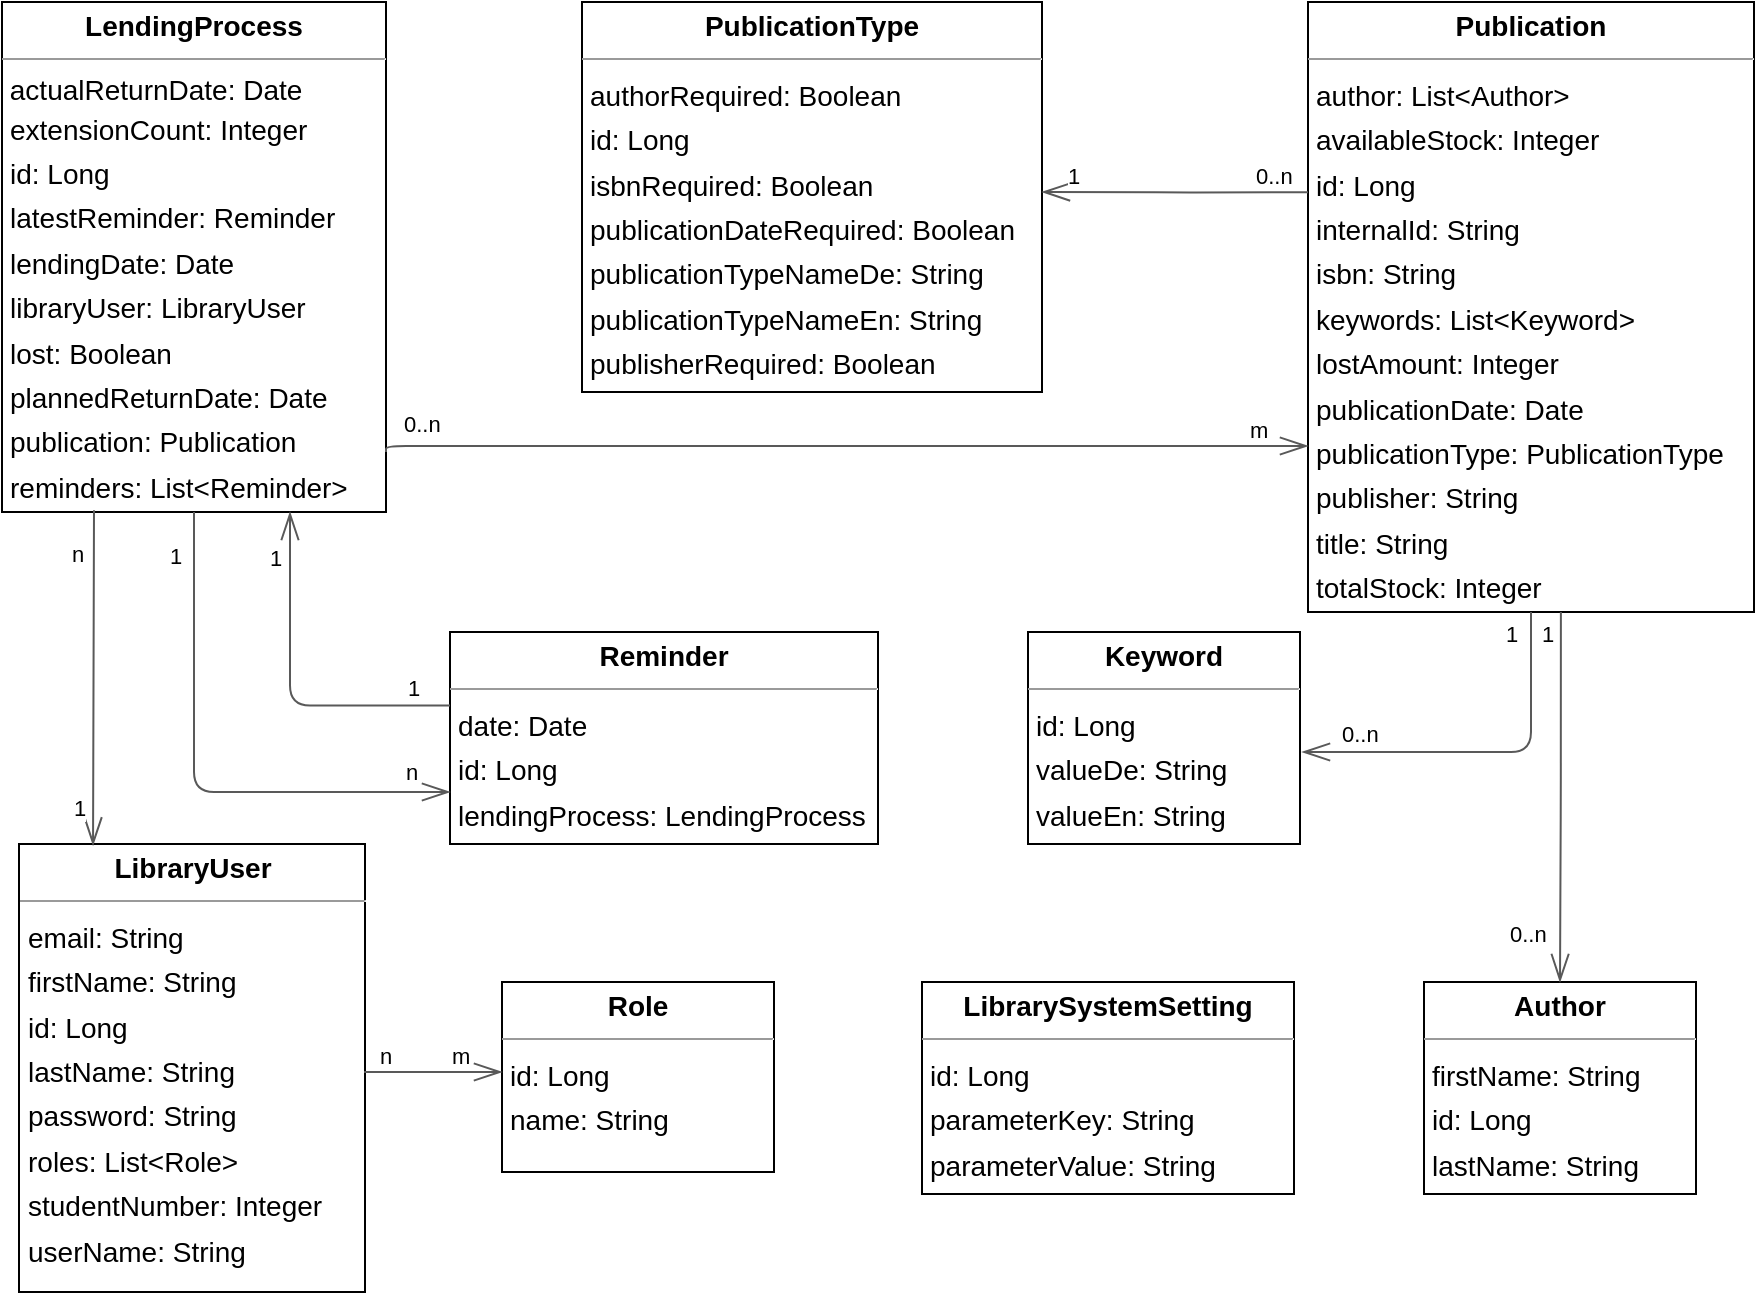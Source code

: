 <mxfile version="20.5.3" type="device"><diagram id="C5RBs43oDa-KdzZeNtuy" name="Page-1"><mxGraphModel dx="3671" dy="2677" grid="0" gridSize="10" guides="0" tooltips="1" connect="1" arrows="1" fold="1" page="1" pageScale="1" pageWidth="827" pageHeight="1169" math="0" shadow="0"><root><mxCell id="WIyWlLk6GJQsqaUBKTNV-0"/><mxCell id="WIyWlLk6GJQsqaUBKTNV-1" parent="WIyWlLk6GJQsqaUBKTNV-0"/><mxCell id="5ZaeAtc55PhughV0wH-k-0" value="&lt;p style=&quot;margin:0px;margin-top:4px;text-align:center;&quot;&gt;&lt;b&gt;Author&lt;/b&gt;&lt;/p&gt;&lt;hr size=&quot;1&quot;&gt;&lt;p style=&quot;margin:0 0 0 4px;line-height:1.6;&quot;&gt;firstName: String&lt;/p&gt;&lt;p style=&quot;margin:0 0 0 4px;line-height:1.6;&quot;&gt; id: Long&lt;br&gt; lastName: String&lt;/p&gt;" style="verticalAlign=top;align=left;overflow=fill;fontSize=14;fontFamily=Helvetica;html=1;rounded=0;shadow=0;comic=0;labelBackgroundColor=none;strokeWidth=1;" parent="WIyWlLk6GJQsqaUBKTNV-1" vertex="1"><mxGeometry x="651" y="425" width="136" height="106" as="geometry"/></mxCell><mxCell id="5ZaeAtc55PhughV0wH-k-1" value="&lt;p style=&quot;margin:0px;margin-top:4px;text-align:center;&quot;&gt;&lt;b&gt;Keyword&lt;/b&gt;&lt;/p&gt;&lt;hr size=&quot;1&quot;&gt;&lt;p style=&quot;margin:0 0 0 4px;line-height:1.6;&quot;&gt; id: Long&lt;br&gt; valueDe: String&lt;br&gt; valueEn: String&lt;/p&gt;" style="verticalAlign=top;align=left;overflow=fill;fontSize=14;fontFamily=Helvetica;html=1;rounded=0;shadow=0;comic=0;labelBackgroundColor=none;strokeWidth=1;" parent="WIyWlLk6GJQsqaUBKTNV-1" vertex="1"><mxGeometry x="453" y="250" width="136" height="106" as="geometry"/></mxCell><mxCell id="5ZaeAtc55PhughV0wH-k-2" value="&lt;p style=&quot;margin:0px;margin-top:4px;text-align:center;&quot;&gt;&lt;b&gt;LibraryUser&lt;/b&gt;&lt;/p&gt;&lt;hr size=&quot;1&quot;&gt;&lt;p style=&quot;margin:0 0 0 4px;line-height:1.6;&quot;&gt;email: String &lt;/p&gt;&lt;p style=&quot;margin:0 0 0 4px;line-height:1.6;&quot;&gt;firstName: String&lt;/p&gt;&lt;p style=&quot;margin:0 0 0 4px;line-height:1.6;&quot;&gt;id: Long&lt;/p&gt;&lt;p style=&quot;margin:0 0 0 4px;line-height:1.6;&quot;&gt;lastName: String&lt;/p&gt;&lt;p style=&quot;margin:0 0 0 4px;line-height:1.6;&quot;&gt;password: String&lt;/p&gt;&lt;p style=&quot;margin:0 0 0 4px;line-height:1.6;&quot;&gt;roles: List&amp;lt;Role&amp;gt;&lt;/p&gt;&lt;p style=&quot;margin:0 0 0 4px;line-height:1.6;&quot;&gt; studentNumber: Integer&lt;br&gt; userName: String&lt;/p&gt;" style="verticalAlign=top;align=left;overflow=fill;fontSize=14;fontFamily=Helvetica;html=1;rounded=0;shadow=0;comic=0;labelBackgroundColor=none;strokeWidth=1;" parent="WIyWlLk6GJQsqaUBKTNV-1" vertex="1"><mxGeometry x="-51.5" y="356" width="173" height="224" as="geometry"/></mxCell><mxCell id="5ZaeAtc55PhughV0wH-k-3" value="&lt;p style=&quot;margin:0px;margin-top:4px;text-align:center;&quot;&gt;&lt;b&gt;LendingProcess&lt;/b&gt;&lt;/p&gt;&lt;hr size=&quot;1&quot;&gt;&lt;div&gt;&amp;nbsp;actualReturnDate: Date &lt;/div&gt;&lt;p style=&quot;margin:0 0 0 4px;line-height:1.6;&quot;&gt;extensionCount: Integer&lt;/p&gt;&lt;p style=&quot;margin:0 0 0 4px;line-height:1.6;&quot;&gt;id: Long&lt;/p&gt;&lt;p style=&quot;margin:0 0 0 4px;line-height:1.6;&quot;&gt;latestReminder: Reminder&lt;/p&gt;&lt;p style=&quot;margin:0 0 0 4px;line-height:1.6;&quot;&gt;lendingDate: Date&lt;/p&gt;&lt;p style=&quot;margin:0 0 0 4px;line-height:1.6;&quot;&gt;libraryUser: LibraryUser&lt;/p&gt;&lt;p style=&quot;margin:0 0 0 4px;line-height:1.6;&quot;&gt;lost: Boolean&lt;/p&gt;&lt;p style=&quot;margin:0 0 0 4px;line-height:1.6;&quot;&gt;plannedReturnDate: Date&lt;/p&gt;&lt;p style=&quot;margin:0 0 0 4px;line-height:1.6;&quot;&gt;publication: Publication&lt;/p&gt;&lt;p style=&quot;margin:0 0 0 4px;line-height:1.6;&quot;&gt;reminders: List&amp;lt;Reminder&amp;gt;&lt;/p&gt;&lt;p style=&quot;margin:0 0 0 4px;line-height:1.6;&quot;&gt;returned: Boolean&lt;/p&gt;" style="verticalAlign=top;align=left;overflow=fill;fontSize=14;fontFamily=Helvetica;html=1;rounded=0;shadow=0;comic=0;labelBackgroundColor=none;strokeWidth=1;" parent="WIyWlLk6GJQsqaUBKTNV-1" vertex="1"><mxGeometry x="-60" y="-65" width="192" height="255" as="geometry"/></mxCell><mxCell id="5ZaeAtc55PhughV0wH-k-5" value="&lt;p style=&quot;margin:0px;margin-top:4px;text-align:center;&quot;&gt;&lt;b&gt;LibrarySystemSetting&lt;/b&gt;&lt;/p&gt;&lt;hr size=&quot;1&quot;/&gt;&lt;p style=&quot;margin:0 0 0 4px;line-height:1.6;&quot;&gt; id: Long&lt;br/&gt; parameterKey: String&lt;br/&gt; parameterValue: String&lt;/p&gt;" style="verticalAlign=top;align=left;overflow=fill;fontSize=14;fontFamily=Helvetica;html=1;rounded=0;shadow=0;comic=0;labelBackgroundColor=none;strokeWidth=1;" parent="WIyWlLk6GJQsqaUBKTNV-1" vertex="1"><mxGeometry x="400" y="425" width="186" height="106" as="geometry"/></mxCell><mxCell id="5ZaeAtc55PhughV0wH-k-6" value="&lt;p style=&quot;margin:0px;margin-top:4px;text-align:center;&quot;&gt;&lt;b&gt;Publication&lt;/b&gt;&lt;/p&gt;&lt;hr size=&quot;1&quot;&gt;&lt;p style=&quot;margin:0 0 0 4px;line-height:1.6;&quot;&gt;author: List&amp;lt;Author&amp;gt;&lt;/p&gt;&lt;p style=&quot;margin:0 0 0 4px;line-height:1.6;&quot;&gt;availableStock: Integer&lt;/p&gt;&lt;p style=&quot;margin:0 0 0 4px;line-height:1.6;&quot;&gt;id: Long&lt;/p&gt;&lt;p style=&quot;margin:0 0 0 4px;line-height:1.6;&quot;&gt;internalId: String&lt;/p&gt;&lt;p style=&quot;margin:0 0 0 4px;line-height:1.6;&quot;&gt;isbn: String&lt;/p&gt;&lt;p style=&quot;margin:0 0 0 4px;line-height:1.6;&quot;&gt;keywords: List&amp;lt;Keyword&amp;gt;&lt;/p&gt;&lt;p style=&quot;margin:0 0 0 4px;line-height:1.6;&quot;&gt;lostAmount: Integer&lt;/p&gt;&lt;p style=&quot;margin:0 0 0 4px;line-height:1.6;&quot;&gt;publicationDate: Date&lt;/p&gt;&lt;p style=&quot;margin:0 0 0 4px;line-height:1.6;&quot;&gt; publicationType: PublicationType&lt;/p&gt;&lt;p style=&quot;margin:0 0 0 4px;line-height:1.6;&quot;&gt;publisher: String&lt;/p&gt;&lt;p style=&quot;margin:0 0 0 4px;line-height:1.6;&quot;&gt;title: String&lt;/p&gt;&lt;p style=&quot;margin:0 0 0 4px;line-height:1.6;&quot;&gt;totalStock: Integer&lt;br&gt;&lt;br&gt;&lt;/p&gt;" style="verticalAlign=top;align=left;overflow=fill;fontSize=14;fontFamily=Helvetica;html=1;rounded=0;shadow=0;comic=0;labelBackgroundColor=none;strokeWidth=1;" parent="WIyWlLk6GJQsqaUBKTNV-1" vertex="1"><mxGeometry x="593" y="-65" width="223" height="305" as="geometry"/></mxCell><mxCell id="5ZaeAtc55PhughV0wH-k-7" value="&lt;p style=&quot;margin:0px;margin-top:4px;text-align:center;&quot;&gt;&lt;b&gt;PublicationType&lt;/b&gt;&lt;/p&gt;&lt;hr size=&quot;1&quot;&gt;&lt;p style=&quot;margin:0 0 0 4px;line-height:1.6;&quot;&gt;authorRequired: Boolean&lt;/p&gt;&lt;p style=&quot;margin:0 0 0 4px;line-height:1.6;&quot;&gt;id: Long&lt;/p&gt;&lt;p style=&quot;margin:0 0 0 4px;line-height:1.6;&quot;&gt;isbnRequired: Boolean&lt;/p&gt;&lt;p style=&quot;margin:0 0 0 4px;line-height:1.6;&quot;&gt;publicationDateRequired: Boolean&lt;/p&gt;&lt;p style=&quot;margin:0 0 0 4px;line-height:1.6;&quot;&gt;publicationTypeNameDe: String&lt;/p&gt;&lt;p style=&quot;margin:0 0 0 4px;line-height:1.6;&quot;&gt;publicationTypeNameEn: String&lt;br&gt; publisherRequired: Boolean&lt;br&gt;&lt;br&gt;&lt;/p&gt;" style="verticalAlign=top;align=left;overflow=fill;fontSize=14;fontFamily=Helvetica;html=1;rounded=0;shadow=0;comic=0;labelBackgroundColor=none;strokeWidth=1;" parent="WIyWlLk6GJQsqaUBKTNV-1" vertex="1"><mxGeometry x="230" y="-65" width="230" height="195" as="geometry"/></mxCell><mxCell id="5ZaeAtc55PhughV0wH-k-8" value="&lt;p style=&quot;margin:0px;margin-top:4px;text-align:center;&quot;&gt;&lt;b&gt;Reminder&lt;/b&gt;&lt;/p&gt;&lt;hr size=&quot;1&quot;&gt;&lt;p style=&quot;margin:0 0 0 4px;line-height:1.6;&quot;&gt;date: Date &lt;/p&gt;&lt;p style=&quot;margin:0 0 0 4px;line-height:1.6;&quot;&gt;id: Long&lt;br&gt; lendingProcess: LendingProcess&lt;br&gt;&lt;br&gt;&lt;/p&gt;" style="verticalAlign=top;align=left;overflow=fill;fontSize=14;fontFamily=Helvetica;html=1;rounded=0;shadow=0;comic=0;labelBackgroundColor=none;strokeWidth=1;" parent="WIyWlLk6GJQsqaUBKTNV-1" vertex="1"><mxGeometry x="164" y="250" width="214" height="106" as="geometry"/></mxCell><mxCell id="5ZaeAtc55PhughV0wH-k-9" value="&lt;p style=&quot;margin:0px;margin-top:4px;text-align:center;&quot;&gt;&lt;b&gt;Role&lt;/b&gt;&lt;/p&gt;&lt;hr size=&quot;1&quot;&gt;&lt;p style=&quot;margin:0 0 0 4px;line-height:1.6;&quot;&gt;id: Long&lt;/p&gt;&lt;p style=&quot;margin:0 0 0 4px;line-height:1.6;&quot;&gt; name: String&lt;br&gt;&lt;/p&gt;" style="verticalAlign=top;align=left;overflow=fill;fontSize=14;fontFamily=Helvetica;html=1;rounded=0;shadow=0;comic=0;labelBackgroundColor=none;strokeWidth=1;" parent="WIyWlLk6GJQsqaUBKTNV-1" vertex="1"><mxGeometry x="190" y="425" width="136" height="95" as="geometry"/></mxCell><mxCell id="5ZaeAtc55PhughV0wH-k-10" value="" style="html=1;rounded=1;edgeStyle=orthogonalEdgeStyle;dashed=0;startArrow=diamondThinstartSize=12;endArrow=openThin;endSize=12;strokeColor=#595959;" parent="WIyWlLk6GJQsqaUBKTNV-1" edge="1"><mxGeometry width="50" height="50" relative="1" as="geometry"><Array as="points"><mxPoint x="132" y="157"/></Array><mxPoint x="132" y="160" as="sourcePoint"/><mxPoint x="593" y="157.0" as="targetPoint"/></mxGeometry></mxCell><mxCell id="5ZaeAtc55PhughV0wH-k-11" value="m" style="edgeLabel;resizable=0;html=1;align=left;verticalAlign=top;strokeColor=default;" parent="5ZaeAtc55PhughV0wH-k-10" connectable="0" vertex="1"><mxGeometry x="562" y="136" as="geometry"/></mxCell><mxCell id="5ZaeAtc55PhughV0wH-k-12" value="0..n" style="edgeLabel;resizable=0;html=1;align=left;verticalAlign=top;strokeColor=default;" parent="5ZaeAtc55PhughV0wH-k-10" connectable="0" vertex="1"><mxGeometry x="139" y="133" as="geometry"/></mxCell><mxCell id="5ZaeAtc55PhughV0wH-k-13" value="" style="html=1;rounded=1;edgeStyle=orthogonalEdgeStyle;dashed=0;startArrow=diamondThinstartSize=12;endArrow=openThin;endSize=12;strokeColor=#595959;exitX=0.500;exitY=1.000;exitDx=0;exitDy=0;entryX=0;entryY=0.75;entryDx=0;entryDy=0;" parent="WIyWlLk6GJQsqaUBKTNV-1" source="5ZaeAtc55PhughV0wH-k-3" target="5ZaeAtc55PhughV0wH-k-8" edge="1"><mxGeometry width="50" height="50" relative="1" as="geometry"><Array as="points"><mxPoint x="36" y="330"/><mxPoint x="164" y="330"/></Array><mxPoint x="282" y="368" as="targetPoint"/></mxGeometry></mxCell><mxCell id="5ZaeAtc55PhughV0wH-k-14" value="" style="edgeLabel;resizable=0;html=1;align=left;verticalAlign=top;strokeColor=default;" parent="5ZaeAtc55PhughV0wH-k-13" connectable="0" vertex="1"><mxGeometry x="22" y="375" as="geometry"/></mxCell><mxCell id="5ZaeAtc55PhughV0wH-k-16" value="" style="html=1;rounded=1;edgeStyle=orthogonalEdgeStyle;dashed=0;startArrow=diamondThinstartSize=12;endArrow=openThin;endSize=12;strokeColor=#595959;" parent="WIyWlLk6GJQsqaUBKTNV-1" edge="1"><mxGeometry width="50" height="50" relative="1" as="geometry"><Array as="points"><mxPoint x="190" y="470"/></Array><mxPoint x="121" y="470" as="sourcePoint"/><mxPoint x="190" y="470" as="targetPoint"/></mxGeometry></mxCell><mxCell id="5ZaeAtc55PhughV0wH-k-17" value="n" style="edgeLabel;resizable=0;html=1;align=left;verticalAlign=top;strokeColor=default;" parent="5ZaeAtc55PhughV0wH-k-16" connectable="0" vertex="1"><mxGeometry x="127" y="449" as="geometry"/></mxCell><mxCell id="5ZaeAtc55PhughV0wH-k-18" value="m" style="edgeLabel;resizable=0;html=1;align=left;verticalAlign=top;strokeColor=default;" parent="5ZaeAtc55PhughV0wH-k-16" connectable="0" vertex="1"><mxGeometry x="163" y="449" as="geometry"/></mxCell><mxCell id="5ZaeAtc55PhughV0wH-k-19" value="" style="html=1;rounded=1;edgeStyle=orthogonalEdgeStyle;dashed=0;startArrow=diamondThinstartSize=12;endArrow=openThin;endSize=12;strokeColor=#595959;exitX=0.567;exitY=1.000;exitDx=0;exitDy=0;entryX=0.5;entryY=0;entryDx=0;entryDy=0;" parent="WIyWlLk6GJQsqaUBKTNV-1" source="5ZaeAtc55PhughV0wH-k-6" target="5ZaeAtc55PhughV0wH-k-0" edge="1"><mxGeometry width="50" height="50" relative="1" as="geometry"><Array as="points"/></mxGeometry></mxCell><mxCell id="5ZaeAtc55PhughV0wH-k-20" value="1" style="edgeLabel;resizable=0;html=1;align=left;verticalAlign=top;strokeColor=default;" parent="5ZaeAtc55PhughV0wH-k-19" connectable="0" vertex="1"><mxGeometry x="708" y="238" as="geometry"/></mxCell><mxCell id="5ZaeAtc55PhughV0wH-k-21" value="0..n" style="edgeLabel;resizable=0;html=1;align=left;verticalAlign=top;strokeColor=default;" parent="5ZaeAtc55PhughV0wH-k-19" connectable="0" vertex="1"><mxGeometry x="692" y="388" as="geometry"/></mxCell><mxCell id="5ZaeAtc55PhughV0wH-k-22" value="" style="html=1;rounded=1;edgeStyle=orthogonalEdgeStyle;dashed=0;startArrow=diamondThinstartSize=12;endArrow=openThin;endSize=12;strokeColor=#595959;exitX=0.500;exitY=1.000;exitDx=0;exitDy=0;" parent="WIyWlLk6GJQsqaUBKTNV-1" source="5ZaeAtc55PhughV0wH-k-6" edge="1"><mxGeometry width="50" height="50" relative="1" as="geometry"><Array as="points"><mxPoint x="705" y="310"/></Array><mxPoint x="590.0" y="310" as="targetPoint"/></mxGeometry></mxCell><mxCell id="5ZaeAtc55PhughV0wH-k-23" value="1" style="edgeLabel;resizable=0;html=1;align=left;verticalAlign=top;strokeColor=default;" parent="5ZaeAtc55PhughV0wH-k-22" connectable="0" vertex="1"><mxGeometry x="690" y="238" as="geometry"/></mxCell><mxCell id="5ZaeAtc55PhughV0wH-k-24" value="0..n" style="edgeLabel;resizable=0;html=1;align=left;verticalAlign=top;strokeColor=default;" parent="5ZaeAtc55PhughV0wH-k-22" connectable="0" vertex="1"><mxGeometry x="608" y="288" as="geometry"/></mxCell><mxCell id="5ZaeAtc55PhughV0wH-k-25" value="" style="edgeLabel;resizable=0;html=1;align=left;verticalAlign=top;strokeColor=default;" parent="5ZaeAtc55PhughV0wH-k-22" connectable="0" vertex="1"><mxGeometry x="617" y="553" as="geometry"/></mxCell><mxCell id="5ZaeAtc55PhughV0wH-k-26" value="" style="html=1;rounded=1;edgeStyle=orthogonalEdgeStyle;dashed=0;startArrow=diamondThinstartSize=12;endArrow=openThin;endSize=12;strokeColor=#595959;exitX=0.000;exitY=0.312;exitDx=0;exitDy=0;" parent="WIyWlLk6GJQsqaUBKTNV-1" source="5ZaeAtc55PhughV0wH-k-6" edge="1"><mxGeometry width="50" height="50" relative="1" as="geometry"><Array as="points"/><mxPoint x="460.0" y="30" as="targetPoint"/></mxGeometry></mxCell><mxCell id="5ZaeAtc55PhughV0wH-k-27" value="0..n" style="edgeLabel;resizable=0;html=1;align=left;verticalAlign=top;strokeColor=default;" parent="5ZaeAtc55PhughV0wH-k-26" connectable="0" vertex="1"><mxGeometry x="565" y="9" as="geometry"/></mxCell><mxCell id="5ZaeAtc55PhughV0wH-k-28" value="1" style="edgeLabel;resizable=0;html=1;align=left;verticalAlign=top;strokeColor=default;" parent="5ZaeAtc55PhughV0wH-k-26" connectable="0" vertex="1"><mxGeometry x="471" y="9" as="geometry"/></mxCell><mxCell id="5ZaeAtc55PhughV0wH-k-29" value="" style="html=1;rounded=1;edgeStyle=orthogonalEdgeStyle;dashed=0;startArrow=diamondThinstartSize=12;endArrow=openThin;endSize=12;strokeColor=#595959;exitX=0.000;exitY=0.347;exitDx=0;exitDy=0;entryX=0.75;entryY=1;entryDx=0;entryDy=0;" parent="WIyWlLk6GJQsqaUBKTNV-1" source="5ZaeAtc55PhughV0wH-k-8" target="5ZaeAtc55PhughV0wH-k-3" edge="1"><mxGeometry width="50" height="50" relative="1" as="geometry"><Array as="points"><mxPoint x="84" y="287"/></Array><mxPoint x="52" y="204" as="targetPoint"/></mxGeometry></mxCell><mxCell id="5ZaeAtc55PhughV0wH-k-30" value="1" style="edgeLabel;resizable=0;html=1;align=left;verticalAlign=top;strokeColor=default;" parent="5ZaeAtc55PhughV0wH-k-29" connectable="0" vertex="1"><mxGeometry x="22" y="199" as="geometry"/></mxCell><mxCell id="5ZaeAtc55PhughV0wH-k-31" value="1" style="edgeLabel;resizable=0;html=1;align=left;verticalAlign=top;strokeColor=default;" parent="5ZaeAtc55PhughV0wH-k-29" connectable="0" vertex="1"><mxGeometry x="13" y="205" as="geometry"><mxPoint x="59" y="-5" as="offset"/></mxGeometry></mxCell><mxCell id="5ZaeAtc55PhughV0wH-k-32" value="1" style="edgeLabel;resizable=0;html=1;align=left;verticalAlign=top;strokeColor=default;" parent="WIyWlLk6GJQsqaUBKTNV-1" connectable="0" vertex="1"><mxGeometry x="82" y="270" as="geometry"><mxPoint x="59" y="-5" as="offset"/></mxGeometry></mxCell><mxCell id="5ZaeAtc55PhughV0wH-k-33" value="" style="html=1;rounded=1;edgeStyle=orthogonalEdgeStyle;dashed=0;startArrow=diamondThinstartSize=12;endArrow=openThin;endSize=12;strokeColor=#595959;entryX=0.214;entryY=0.003;entryDx=0;entryDy=0;entryPerimeter=0;" parent="WIyWlLk6GJQsqaUBKTNV-1" target="5ZaeAtc55PhughV0wH-k-2" edge="1"><mxGeometry width="50" height="50" relative="1" as="geometry"><Array as="points"><mxPoint x="-14" y="189"/></Array><mxPoint x="-14" y="190" as="sourcePoint"/><mxPoint x="-13" y="365" as="targetPoint"/></mxGeometry></mxCell><mxCell id="5ZaeAtc55PhughV0wH-k-34" value="" style="edgeLabel;resizable=0;html=1;align=left;verticalAlign=top;strokeColor=default;" parent="5ZaeAtc55PhughV0wH-k-33" connectable="0" vertex="1"><mxGeometry x="22" y="375" as="geometry"/></mxCell><mxCell id="5ZaeAtc55PhughV0wH-k-35" value="n" style="edgeLabel;resizable=0;html=1;align=left;verticalAlign=top;strokeColor=default;" parent="5ZaeAtc55PhughV0wH-k-33" connectable="0" vertex="1"><mxGeometry x="140" y="307" as="geometry"/></mxCell><mxCell id="5ZaeAtc55PhughV0wH-k-36" value="1" style="edgeLabel;resizable=0;html=1;align=left;verticalAlign=top;strokeColor=default;" parent="WIyWlLk6GJQsqaUBKTNV-1" connectable="0" vertex="1"><mxGeometry x="-26" y="325" as="geometry"/></mxCell><mxCell id="5ZaeAtc55PhughV0wH-k-37" value="n" style="edgeLabel;resizable=0;html=1;align=left;verticalAlign=top;strokeColor=default;" parent="WIyWlLk6GJQsqaUBKTNV-1" connectable="0" vertex="1"><mxGeometry x="-27" y="198" as="geometry"/></mxCell></root></mxGraphModel></diagram></mxfile>